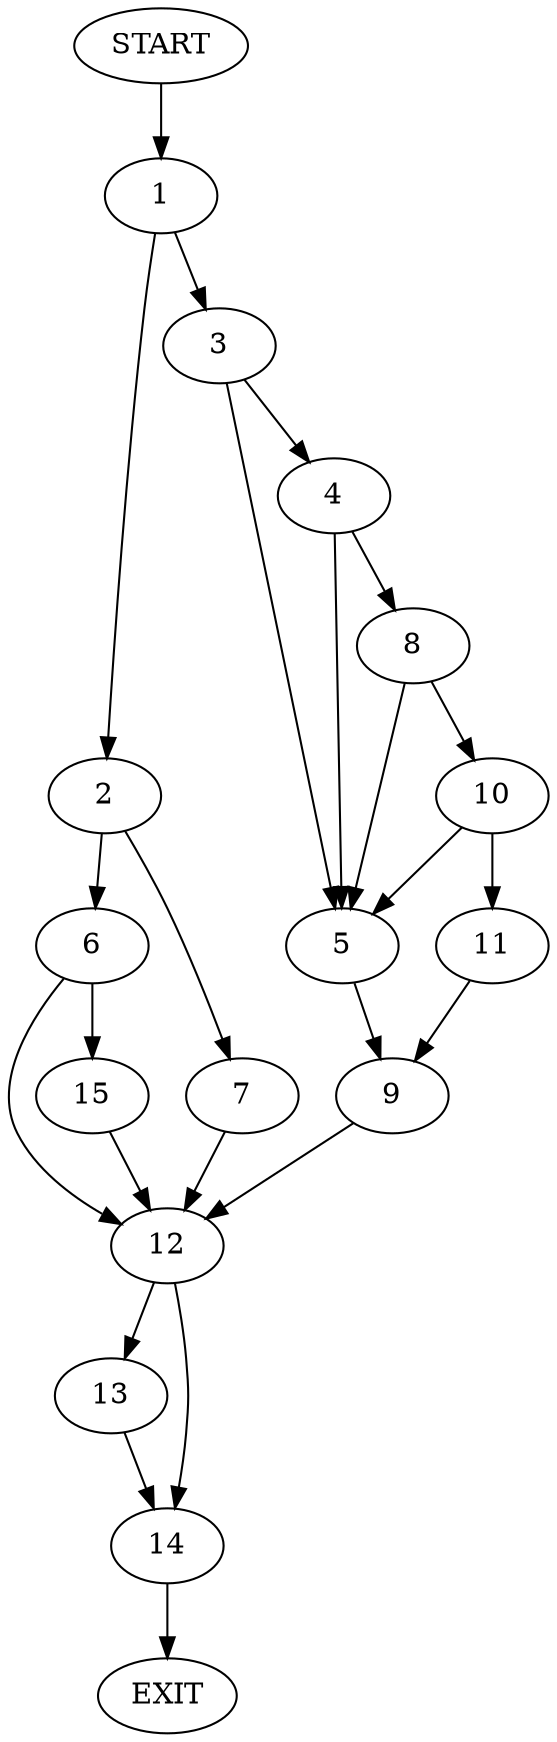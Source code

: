 digraph {
0 [label="START"]
16 [label="EXIT"]
0 -> 1
1 -> 2
1 -> 3
3 -> 4
3 -> 5
2 -> 6
2 -> 7
4 -> 5
4 -> 8
5 -> 9
8 -> 5
8 -> 10
10 -> 11
10 -> 5
11 -> 9
9 -> 12
12 -> 13
12 -> 14
7 -> 12
6 -> 15
6 -> 12
15 -> 12
13 -> 14
14 -> 16
}
